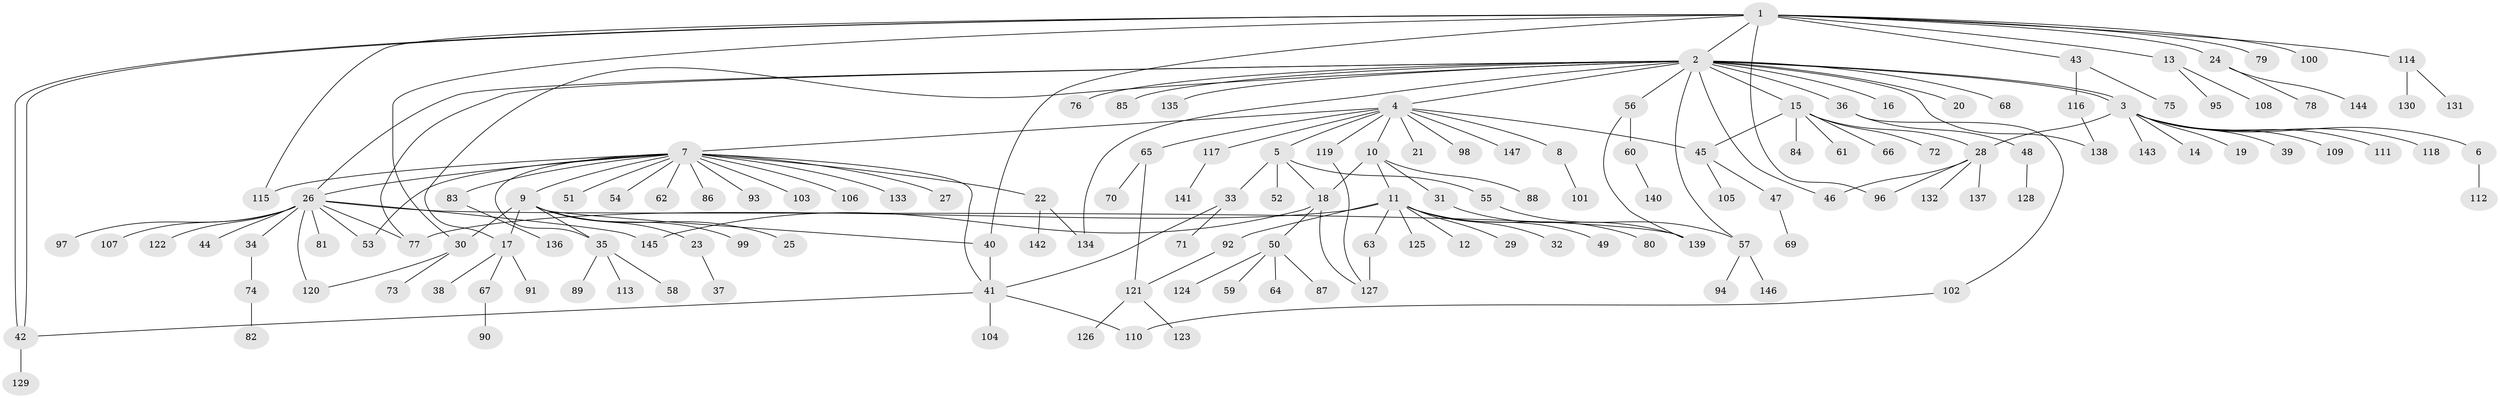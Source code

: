 // coarse degree distribution, {13: 0.011363636363636364, 26: 0.011363636363636364, 7: 0.022727272727272728, 12: 0.011363636363636364, 5: 0.045454545454545456, 2: 0.11363636363636363, 18: 0.011363636363636364, 8: 0.022727272727272728, 1: 0.6136363636363636, 3: 0.125, 6: 0.011363636363636364}
// Generated by graph-tools (version 1.1) at 2025/18/03/04/25 18:18:01]
// undirected, 147 vertices, 176 edges
graph export_dot {
graph [start="1"]
  node [color=gray90,style=filled];
  1;
  2;
  3;
  4;
  5;
  6;
  7;
  8;
  9;
  10;
  11;
  12;
  13;
  14;
  15;
  16;
  17;
  18;
  19;
  20;
  21;
  22;
  23;
  24;
  25;
  26;
  27;
  28;
  29;
  30;
  31;
  32;
  33;
  34;
  35;
  36;
  37;
  38;
  39;
  40;
  41;
  42;
  43;
  44;
  45;
  46;
  47;
  48;
  49;
  50;
  51;
  52;
  53;
  54;
  55;
  56;
  57;
  58;
  59;
  60;
  61;
  62;
  63;
  64;
  65;
  66;
  67;
  68;
  69;
  70;
  71;
  72;
  73;
  74;
  75;
  76;
  77;
  78;
  79;
  80;
  81;
  82;
  83;
  84;
  85;
  86;
  87;
  88;
  89;
  90;
  91;
  92;
  93;
  94;
  95;
  96;
  97;
  98;
  99;
  100;
  101;
  102;
  103;
  104;
  105;
  106;
  107;
  108;
  109;
  110;
  111;
  112;
  113;
  114;
  115;
  116;
  117;
  118;
  119;
  120;
  121;
  122;
  123;
  124;
  125;
  126;
  127;
  128;
  129;
  130;
  131;
  132;
  133;
  134;
  135;
  136;
  137;
  138;
  139;
  140;
  141;
  142;
  143;
  144;
  145;
  146;
  147;
  1 -- 2;
  1 -- 13;
  1 -- 24;
  1 -- 30;
  1 -- 40;
  1 -- 42;
  1 -- 42;
  1 -- 43;
  1 -- 79;
  1 -- 96;
  1 -- 100;
  1 -- 114;
  1 -- 115;
  2 -- 3;
  2 -- 3;
  2 -- 4;
  2 -- 15;
  2 -- 16;
  2 -- 17;
  2 -- 20;
  2 -- 26;
  2 -- 36;
  2 -- 46;
  2 -- 56;
  2 -- 57;
  2 -- 68;
  2 -- 76;
  2 -- 77;
  2 -- 85;
  2 -- 134;
  2 -- 135;
  2 -- 138;
  3 -- 6;
  3 -- 14;
  3 -- 19;
  3 -- 28;
  3 -- 39;
  3 -- 109;
  3 -- 111;
  3 -- 118;
  3 -- 143;
  4 -- 5;
  4 -- 7;
  4 -- 8;
  4 -- 10;
  4 -- 21;
  4 -- 45;
  4 -- 65;
  4 -- 98;
  4 -- 117;
  4 -- 119;
  4 -- 147;
  5 -- 18;
  5 -- 33;
  5 -- 52;
  5 -- 55;
  6 -- 112;
  7 -- 9;
  7 -- 22;
  7 -- 26;
  7 -- 27;
  7 -- 35;
  7 -- 41;
  7 -- 51;
  7 -- 53;
  7 -- 54;
  7 -- 62;
  7 -- 83;
  7 -- 86;
  7 -- 93;
  7 -- 103;
  7 -- 106;
  7 -- 115;
  7 -- 133;
  8 -- 101;
  9 -- 17;
  9 -- 23;
  9 -- 25;
  9 -- 30;
  9 -- 35;
  9 -- 40;
  9 -- 99;
  10 -- 11;
  10 -- 18;
  10 -- 31;
  10 -- 88;
  11 -- 12;
  11 -- 29;
  11 -- 32;
  11 -- 49;
  11 -- 63;
  11 -- 77;
  11 -- 80;
  11 -- 92;
  11 -- 125;
  13 -- 95;
  13 -- 108;
  15 -- 28;
  15 -- 45;
  15 -- 61;
  15 -- 66;
  15 -- 72;
  15 -- 84;
  17 -- 38;
  17 -- 67;
  17 -- 91;
  18 -- 50;
  18 -- 127;
  18 -- 145;
  22 -- 134;
  22 -- 142;
  23 -- 37;
  24 -- 78;
  24 -- 144;
  26 -- 34;
  26 -- 44;
  26 -- 53;
  26 -- 77;
  26 -- 81;
  26 -- 97;
  26 -- 107;
  26 -- 120;
  26 -- 122;
  26 -- 139;
  26 -- 145;
  28 -- 46;
  28 -- 96;
  28 -- 132;
  28 -- 137;
  30 -- 73;
  30 -- 120;
  31 -- 139;
  33 -- 41;
  33 -- 71;
  34 -- 74;
  35 -- 58;
  35 -- 89;
  35 -- 113;
  36 -- 48;
  36 -- 102;
  40 -- 41;
  41 -- 42;
  41 -- 104;
  41 -- 110;
  42 -- 129;
  43 -- 75;
  43 -- 116;
  45 -- 47;
  45 -- 105;
  47 -- 69;
  48 -- 128;
  50 -- 59;
  50 -- 64;
  50 -- 87;
  50 -- 124;
  55 -- 57;
  56 -- 60;
  56 -- 139;
  57 -- 94;
  57 -- 146;
  60 -- 140;
  63 -- 127;
  65 -- 70;
  65 -- 121;
  67 -- 90;
  74 -- 82;
  83 -- 136;
  92 -- 121;
  102 -- 110;
  114 -- 130;
  114 -- 131;
  116 -- 138;
  117 -- 141;
  119 -- 127;
  121 -- 123;
  121 -- 126;
}
